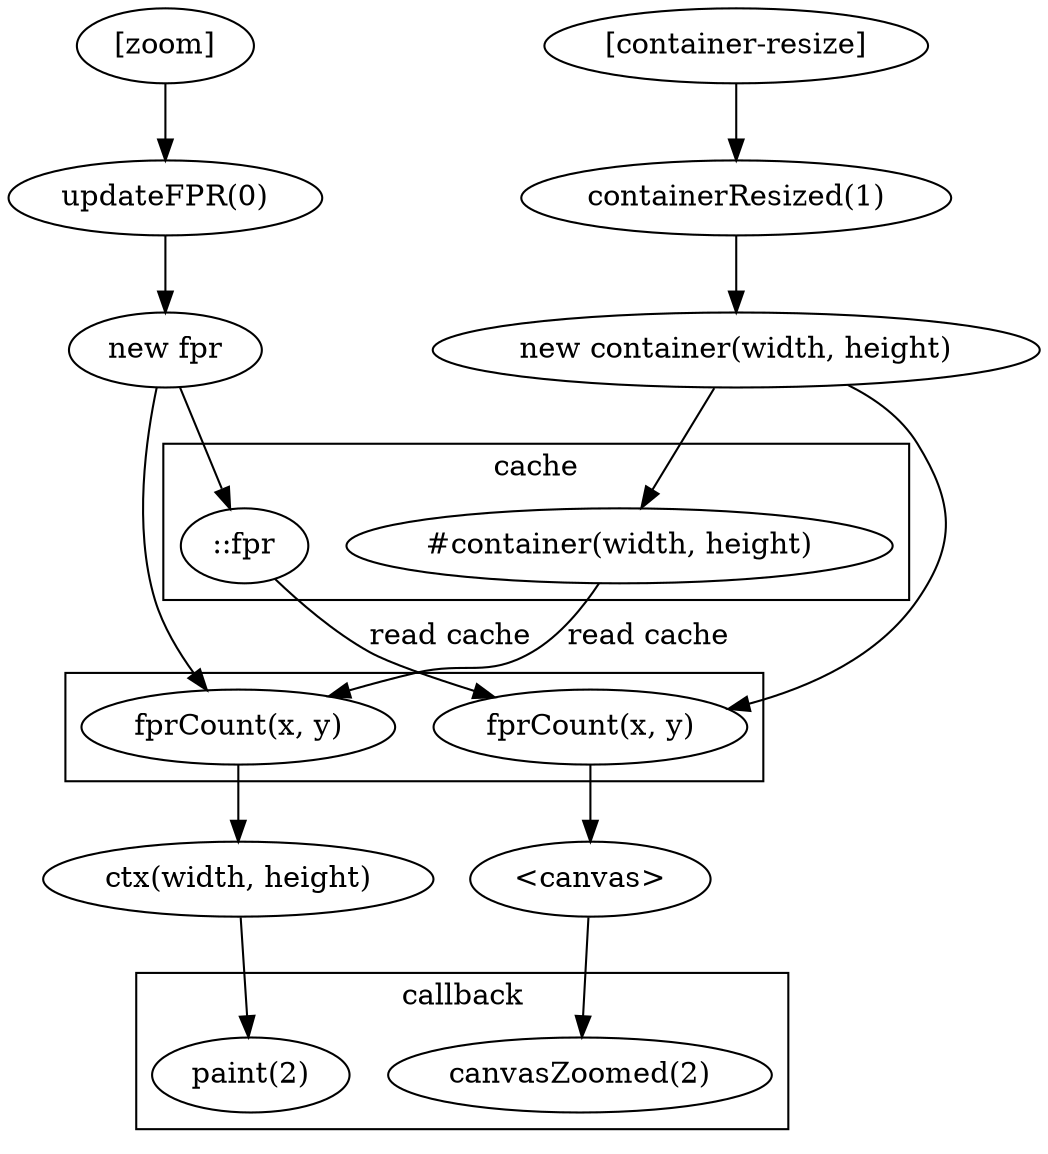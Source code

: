 digraph lib {
   "[zoom]" -> "updateFPR(0)"
   "[container-resize]" -> "containerResized(1)"
   "updateFPR(0)" -> "new fpr" -> "::fpr"
   "containerResized(1)" -> "new container(width, height)" -> "#container(width, height)"
   subgraph cluster_0 {
      label="cache"
      "::fpr"
      "#container(width, height)"
   }
   "new fpr" -> fprCount_zoom
   "new container(width, height)" -> fprCount_resize
   "::fpr" -> fprCount_resize [label="read cache"]
   "#container(width, height)" -> fprCount_zoom [label="read cache"]
   subgraph cluster_1 {
      fprCount_zoom [label="fprCount(x, y)"]
      fprCount_resize [label="fprCount(x, y)"]
   }

   fprCount_zoom -> "ctx(width, height)" -> "paint(2)"
   fprCount_resize -> "<canvas>" -> "canvasZoomed(2)"

   subgraph cluster_2 {
      label="callback"
      "paint(2)"
      "canvasZoomed(2)"
   }
}
